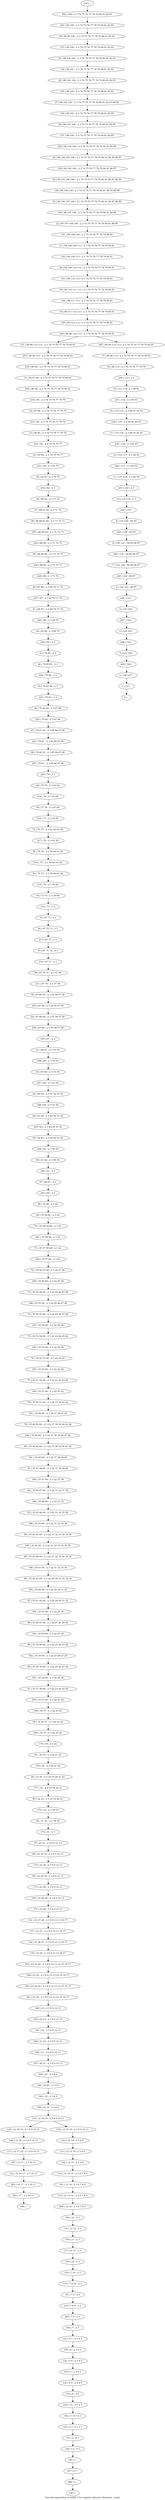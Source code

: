 digraph G {
graph [label="Tree-decomposition of width 3 for register allocator (function _main)"]
0[label="0 | : "];
1[label="1 | 127 : "];
2[label="2 | 126 127 : "];
3[label="3 | 125 126 : "];
4[label="4 | 124 125 : "];
5[label="5 | 123 124 : "];
6[label="6 | 122 123 : 96 97 "];
7[label="7 | 121 122 : 94 95 96 97 "];
8[label="8 | 120 121 : 94 95 96 97 "];
9[label="9 | 119 120 : 94 95 "];
10[label="10 | 118 119 : 2 3 "];
11[label="11 | 117 118 : 2 3 92 93 "];
12[label="12 | 116 117 : 2 3 92 93 "];
13[label="13 | 115 116 : 2 3 90 91 92 93 "];
14[label="14 | 114 115 : 2 3 90 91 92 93 "];
15[label="15 | 113 114 : 2 3 90 91 "];
16[label="16 | 96 113 : 2 3 74 75 76 77 78 79 "];
17[label="17 | 96 98 113 : 2 3 74 75 76 77 78 79 80 81 "];
18[label="18 | 98 111 112 113 : 2 3 74 75 76 77 78 79 80 81 "];
19[label="19 | 98 110 111 113 : 2 3 74 75 76 77 78 79 80 81 "];
20[label="20 | 98 109 110 113 : 2 3 74 75 76 77 78 79 80 81 "];
21[label="21 | 98 108 109 113 : 2 3 74 75 76 77 78 79 80 81 "];
22[label="22 | 98 107 108 109 : 2 3 74 75 76 77 78 79 80 81 88 89 "];
23[label="23 | 98 106 107 109 : 2 3 74 75 76 77 78 79 80 81 86 87 88 89 "];
24[label="24 | 98 105 106 109 : 2 3 74 75 76 77 78 79 80 81 86 87 88 89 "];
25[label="25 | 98 104 105 109 : 2 3 74 75 76 77 78 79 80 81 84 85 86 87 "];
26[label="26 | 98 103 104 : 2 3 74 75 76 77 78 79 80 81 84 85 "];
27[label="27 | 98 102 103 : 2 3 74 75 76 77 78 79 80 81 82 83 84 85 "];
28[label="28 | 98 101 102 : 2 3 74 75 76 77 78 79 80 81 82 83 "];
29[label="29 | 98 100 101 : 2 3 74 75 76 77 78 79 80 81 82 83 "];
30[label="30 | 98 99 100 : 2 3 74 75 76 77 78 79 80 81 82 83 "];
31[label="31 | 96 97 98 : 2 3 74 75 76 77 78 79 80 81 "];
32[label="32 | 95 96 : 2 3 74 75 76 77 78 79 "];
33[label="33 | 94 95 : 2 3 74 75 76 77 78 79 "];
34[label="34 | 93 94 : 2 3 74 75 76 77 "];
35[label="35 | 92 93 : 2 3 74 75 "];
36[label="36 | 88 92 : 2 3 71 72 "];
37[label="37 | 88 91 92 : 2 3 71 72 "];
38[label="38 | 88 90 91 92 : 2 3 71 72 73 "];
39[label="39 | 88 89 90 : 2 3 71 72 73 "];
40[label="40 | 87 88 : 2 3 69 70 71 72 "];
41[label="41 | 86 87 : 2 3 69 70 71 72 "];
42[label="42 | 85 86 : 2 3 69 70 "];
43[label="43 | 79 85 : 2 3 "];
44[label="44 | 79 84 85 : 2 3 "];
45[label="45 | 79 83 84 : 2 3 "];
46[label="46 | 79 82 83 : 2 3 67 68 "];
47[label="47 | 79 81 82 : 2 3 65 66 67 68 "];
48[label="48 | 79 80 81 : 2 3 65 66 67 68 "];
49[label="49 | 78 79 : 2 3 63 64 "];
50[label="50 | 77 78 : 2 3 63 64 "];
51[label="51 | 76 77 : 2 3 61 62 63 64 "];
52[label="52 | 75 76 : 2 3 59 60 61 62 "];
53[label="53 | 74 75 : 2 3 59 60 61 62 "];
54[label="54 | 73 74 : 2 3 59 60 "];
55[label="55 | 67 73 : 2 3 "];
56[label="56 | 67 72 73 : 2 3 "];
57[label="57 | 67 71 72 : 2 3 "];
58[label="58 | 67 70 71 : 2 3 57 58 "];
59[label="59 | 67 69 70 : 2 3 55 56 57 58 "];
60[label="60 | 67 68 69 : 2 3 55 56 57 58 "];
61[label="61 | 66 67 : 2 3 53 54 "];
62[label="62 | 65 66 : 2 3 53 54 "];
63[label="63 | 64 65 : 2 3 51 52 53 54 "];
64[label="64 | 63 64 : 2 3 49 50 51 52 "];
65[label="65 | 62 63 : 2 3 49 50 51 52 "];
66[label="66 | 61 62 : 2 3 49 50 "];
67[label="67 | 60 61 : 2 3 "];
68[label="68 | 35 60 : 2 3 22 "];
69[label="69 | 35 59 60 : 2 3 22 "];
70[label="70 | 35 58 59 60 : 2 3 22 "];
71[label="71 | 35 57 58 60 : 2 3 22 "];
72[label="72 | 35 56 57 60 : 2 3 22 47 48 "];
73[label="73 | 35 55 56 60 : 2 3 22 45 46 47 48 "];
74[label="74 | 35 54 55 60 : 2 3 22 45 46 47 48 "];
75[label="75 | 35 53 54 60 : 2 3 22 43 44 45 46 "];
76[label="76 | 35 52 53 60 : 2 3 22 43 44 "];
77[label="77 | 35 51 52 60 : 2 3 22 41 42 43 44 "];
78[label="78 | 35 50 51 60 : 2 3 22 37 38 41 42 "];
79[label="79 | 35 49 50 60 : 2 3 22 37 38 39 40 41 42 "];
80[label="80 | 35 48 49 60 : 2 3 22 37 38 39 40 41 42 "];
81[label="81 | 35 47 48 60 : 2 3 22 37 38 39 40 "];
82[label="82 | 35 46 47 60 : 2 3 22 31 32 37 38 "];
83[label="83 | 35 45 46 60 : 2 3 22 31 32 35 36 "];
84[label="84 | 35 44 45 60 : 2 3 22 31 32 33 34 35 36 "];
85[label="85 | 35 43 44 60 : 2 3 22 31 32 33 34 35 36 "];
86[label="86 | 35 42 43 60 : 2 3 22 29 30 31 32 33 34 "];
87[label="87 | 35 41 42 60 : 2 3 22 29 30 31 32 "];
88[label="88 | 35 40 41 60 : 2 3 22 27 28 29 30 "];
89[label="89 | 35 39 40 60 : 2 3 22 25 26 27 28 "];
90[label="90 | 35 38 39 60 : 2 3 22 25 26 27 28 "];
91[label="91 | 35 37 38 60 : 2 3 22 23 24 25 26 "];
92[label="92 | 35 36 37 : 2 3 22 23 24 "];
93[label="93 | 34 35 : 2 3 20 21 22 "];
94[label="94 | 33 34 : 2 3 18 19 20 21 22 "];
95[label="95 | 32 33 : 2 3 18 19 20 21 "];
96[label="96 | 31 32 : 2 3 18 19 "];
97[label="97 | 23 31 : 2 3 8 9 12 13 "];
98[label="98 | 23 30 31 : 2 3 8 9 12 13 "];
99[label="99 | 23 29 30 : 2 3 8 9 12 13 "];
100[label="100 | 23 28 29 : 2 3 8 9 12 13 "];
101[label="101 | 23 27 28 : 2 3 8 9 12 13 16 17 "];
102[label="102 | 23 26 27 : 2 3 8 9 12 13 16 17 "];
103[label="103 | 23 25 26 : 2 3 8 9 12 13 14 15 16 17 "];
104[label="104 | 23 24 25 : 2 3 8 9 12 13 14 15 16 17 "];
105[label="105 | 22 23 : 2 3 8 9 12 13 "];
106[label="106 | 21 22 : 2 3 8 9 12 13 "];
107[label="107 | 20 21 : 2 3 8 9 12 13 "];
108[label="108 | 19 20 : 2 3 8 9 "];
109[label="109 | 12 19 : 2 3 8 9 "];
110[label="110 | 12 18 19 : 2 3 8 9 10 11 "];
111[label="111 | 12 17 18 : 2 3 8 9 10 11 "];
112[label="112 | 12 16 17 : 2 3 10 11 "];
113[label="113 | 12 15 19 : 2 3 8 9 "];
114[label="114 | 12 14 15 : 2 3 6 7 8 9 "];
115[label="115 | 12 13 14 : 2 3 6 7 8 9 "];
116[label="116 | 11 12 : 2 3 "];
117[label="117 | 10 11 : 2 3 "];
118[label="118 | 7 10 : 2 3 "];
119[label="119 | 7 9 10 : 2 3 "];
120[label="120 | 7 8 9 : 2 3 "];
121[label="121 | 6 7 : 2 3 4 5 "];
122[label="122 | 5 6 : 2 3 4 5 "];
123[label="123 | 4 5 : 2 3 4 5 "];
124[label="124 | 3 4 : 0 1 2 3 "];
125[label="125 | 2 3 : 0 1 2 3 "];
126[label="126 | 1 2 : 0 1 "];
127[label="127 | 0 1 : "];
128[label="128 | 96 98 112 113 : 2 3 74 75 76 77 78 79 80 81 "];
129[label="129 | 12 18 19 : 2 3 8 9 10 11 "];
130[label="130 | 12 18 19 : 2 3 8 9 10 11 "];
131[label="131 | 96 98 112 113 : 2 3 74 75 76 77 78 79 80 81 "];
132[label="132 | : "];
133[label="133 | 98 100 : 2 3 74 75 76 77 78 79 80 81 82 83 "];
134[label="134 | 98 101 : 2 3 74 75 76 77 78 79 80 81 82 83 "];
135[label="135 | 98 102 : 2 3 74 75 76 77 78 79 80 81 82 83 "];
136[label="136 | 98 103 : 2 3 74 75 76 77 78 79 80 81 84 85 "];
137[label="137 | 98 104 : 2 3 74 75 76 77 78 79 80 81 84 85 "];
138[label="138 | 98 105 109 : 2 3 74 75 76 77 78 79 80 81 86 87 "];
139[label="139 | 98 106 109 : 2 3 74 75 76 77 78 79 80 81 86 87 88 89 "];
140[label="140 | 98 107 109 : 2 3 74 75 76 77 78 79 80 81 88 89 "];
141[label="141 | 98 108 109 : 2 3 74 75 76 77 78 79 80 81 "];
142[label="142 | 98 109 113 : 2 3 74 75 76 77 78 79 80 81 "];
143[label="143 | 98 110 113 : 2 3 74 75 76 77 78 79 80 81 "];
144[label="144 | 98 111 113 : 2 3 74 75 76 77 78 79 80 81 "];
145[label="145 | 98 112 113 : 2 3 74 75 76 77 78 79 80 81 "];
146[label="146 | : "];
147[label="147 | 12 17 : 2 3 10 11 "];
148[label="148 | 12 18 : 2 3 8 9 10 11 "];
149[label="149 | : "];
150[label="150 | 1 : "];
151[label="151 | 2 : 0 1 "];
152[label="152 | 3 : 0 1 2 3 "];
153[label="153 | 4 : 2 3 "];
154[label="154 | 5 : 2 3 4 5 "];
155[label="155 | 6 : 2 3 4 5 "];
156[label="156 | 7 : 2 3 "];
157[label="157 | 7 9 : 2 3 "];
158[label="158 | 10 : 2 3 "];
159[label="159 | 11 : 2 3 "];
160[label="160 | 12 : 2 3 "];
161[label="161 | 12 14 : 2 3 6 7 8 9 "];
162[label="162 | 12 15 : 2 3 8 9 "];
163[label="163 | 12 19 : 2 3 8 9 "];
164[label="164 | 19 : 2 3 8 9 "];
165[label="165 | 20 : 2 3 8 9 "];
166[label="166 | 21 : 2 3 8 9 12 13 "];
167[label="167 | 22 : 2 3 8 9 12 13 "];
168[label="168 | 23 : 2 3 8 9 12 13 "];
169[label="169 | 23 25 : 2 3 8 9 12 13 14 15 16 17 "];
170[label="170 | 23 26 : 2 3 8 9 12 13 16 17 "];
171[label="171 | 23 27 : 2 3 8 9 12 13 16 17 "];
172[label="172 | 23 28 : 2 3 8 9 12 13 "];
173[label="173 | 23 29 : 2 3 8 9 12 13 "];
174[label="174 | 23 30 : 2 3 8 9 12 13 "];
175[label="175 | 31 : 2 3 "];
176[label="176 | 32 : 2 3 18 19 "];
177[label="177 | 33 : 2 3 18 19 20 21 "];
178[label="178 | 34 : 2 3 20 21 22 "];
179[label="179 | 35 : 2 3 22 "];
180[label="180 | 35 37 : 2 3 22 23 24 "];
181[label="181 | 35 38 60 : 2 3 22 25 26 "];
182[label="182 | 35 39 60 : 2 3 22 25 26 27 28 "];
183[label="183 | 35 40 60 : 2 3 22 27 28 "];
184[label="184 | 35 41 60 : 2 3 22 29 30 "];
185[label="185 | 35 42 60 : 2 3 22 29 30 31 32 "];
186[label="186 | 35 43 60 : 2 3 22 31 32 33 34 "];
187[label="187 | 35 44 60 : 2 3 22 31 32 33 34 35 36 "];
188[label="188 | 35 45 60 : 2 3 22 31 32 35 36 "];
189[label="189 | 35 46 60 : 2 3 22 31 32 "];
190[label="190 | 35 47 60 : 2 3 22 37 38 "];
191[label="191 | 35 48 60 : 2 3 22 37 38 39 40 "];
192[label="192 | 35 49 60 : 2 3 22 37 38 39 40 41 42 "];
193[label="193 | 35 50 60 : 2 3 22 37 38 41 42 "];
194[label="194 | 35 51 60 : 2 3 22 41 42 "];
195[label="195 | 35 52 60 : 2 3 22 43 44 "];
196[label="196 | 35 53 60 : 2 3 22 43 44 "];
197[label="197 | 35 54 60 : 2 3 22 45 46 "];
198[label="198 | 35 55 60 : 2 3 22 45 46 47 48 "];
199[label="199 | 35 56 60 : 2 3 22 47 48 "];
200[label="200 | 35 57 60 : 2 3 22 "];
201[label="201 | 35 58 60 : 2 3 22 "];
202[label="202 | 60 : 2 3 "];
203[label="203 | 61 : 2 3 "];
204[label="204 | 62 : 2 3 49 50 "];
205[label="205 | 63 : 2 3 49 50 51 52 "];
206[label="206 | 64 : 2 3 51 52 "];
207[label="207 | 65 : 2 3 53 54 "];
208[label="208 | 66 : 2 3 53 54 "];
209[label="209 | 67 : 2 3 "];
210[label="210 | 67 69 : 2 3 55 56 57 58 "];
211[label="211 | 67 70 : 2 3 57 58 "];
212[label="212 | 67 71 : 2 3 "];
213[label="213 | 67 72 : 2 3 "];
214[label="214 | 73 : 2 3 "];
215[label="215 | 74 : 2 3 59 60 "];
216[label="216 | 75 : 2 3 59 60 61 62 "];
217[label="217 | 76 : 2 3 61 62 "];
218[label="218 | 77 : 2 3 63 64 "];
219[label="219 | 78 : 2 3 63 64 "];
220[label="220 | 79 : 2 3 "];
221[label="221 | 79 81 : 2 3 65 66 67 68 "];
222[label="222 | 79 82 : 2 3 67 68 "];
223[label="223 | 79 83 : 2 3 "];
224[label="224 | 79 84 : 2 3 "];
225[label="225 | 85 : 2 3 "];
226[label="226 | 86 : 2 3 69 70 "];
227[label="227 | 87 : 2 3 69 70 71 72 "];
228[label="228 | 88 : 2 3 71 72 "];
229[label="229 | 88 90 : 2 3 71 72 73 "];
230[label="230 | 92 : 2 3 "];
231[label="231 | 93 : 2 3 74 75 "];
232[label="232 | 94 : 2 3 74 75 76 77 "];
233[label="233 | 95 : 2 3 74 75 76 77 78 79 "];
234[label="234 | 96 : 2 3 74 75 76 77 78 79 "];
235[label="235 | 96 98 : 2 3 74 75 76 77 78 79 80 81 "];
236[label="236 | 113 : 2 3 "];
237[label="237 | 114 : 2 3 90 91 "];
238[label="238 | 115 : 2 3 90 91 92 93 "];
239[label="239 | 116 : 2 3 92 93 "];
240[label="240 | 117 : 2 3 92 93 "];
241[label="241 | 118 : 2 3 "];
242[label="242 | 119 : "];
243[label="243 | 120 : 94 95 "];
244[label="244 | 121 : 94 95 96 97 "];
245[label="245 | 122 : 96 97 "];
246[label="246 | 123 : "];
247[label="247 | 124 : "];
248[label="248 | 125 : "];
249[label="249 | 126 : "];
250[label="250 | 98 104 109 : 2 3 74 75 76 77 78 79 80 81 84 85 "];
251[label="251 | 99 100 : 2 3 74 75 76 77 78 79 80 81 82 83 "];
252[label="252 | 100 : 2 3 74 75 76 77 78 79 80 81 82 83 "];
253[label="253 | 96 98 113 : 2 3 74 75 76 77 78 79 80 81 "];
254[label="254 | 96 98 : 2 3 74 75 76 77 78 79 80 81 "];
255[label="255 | 88 90 92 : 2 3 71 72 73 "];
256[label="256 | 88 90 : 2 3 71 72 73 "];
257[label="257 | 79 81 : 2 3 65 66 67 68 "];
258[label="258 | 67 69 : 2 3 55 56 57 58 "];
259[label="259 | 35 37 60 : 2 3 22 23 24 "];
260[label="260 | 35 37 : 2 3 22 23 24 "];
261[label="261 | 23 25 : 2 3 8 9 12 13 14 15 16 17 "];
262[label="262 | 16 17 : 2 3 10 11 "];
263[label="263 | 17 : 2 3 10 11 "];
264[label="264 | 12 14 : 2 3 6 7 8 9 "];
265[label="265 | 7 9 : 2 3 "];
266[label="266 | 1 : "];
267[label="267 | 96 98 112 113 : 2 3 74 75 76 77 78 79 80 81 "];
36->37 ;
37->38 ;
43->44 ;
55->56 ;
68->69 ;
69->70 ;
97->98 ;
109->110 ;
118->119 ;
110->129 ;
110->130 ;
147->112 ;
111->147 ;
148->111 ;
129->148 ;
150->127 ;
126->150 ;
151->126 ;
125->151 ;
152->125 ;
124->152 ;
153->124 ;
123->153 ;
154->123 ;
122->154 ;
155->122 ;
121->155 ;
156->121 ;
157->120 ;
119->157 ;
158->118 ;
117->158 ;
159->117 ;
116->159 ;
160->116 ;
161->115 ;
114->161 ;
162->114 ;
113->162 ;
163->113 ;
130->163 ;
164->109 ;
108->164 ;
165->108 ;
107->165 ;
166->107 ;
106->166 ;
167->106 ;
105->167 ;
168->105 ;
169->104 ;
103->169 ;
170->103 ;
102->170 ;
171->102 ;
101->171 ;
172->101 ;
100->172 ;
173->100 ;
99->173 ;
174->99 ;
98->174 ;
175->97 ;
96->175 ;
176->96 ;
95->176 ;
177->95 ;
94->177 ;
178->94 ;
93->178 ;
179->93 ;
180->92 ;
181->91 ;
90->181 ;
182->90 ;
89->182 ;
183->89 ;
88->183 ;
184->88 ;
87->184 ;
185->87 ;
86->185 ;
186->86 ;
85->186 ;
187->85 ;
84->187 ;
188->84 ;
83->188 ;
189->83 ;
82->189 ;
190->82 ;
81->190 ;
191->81 ;
80->191 ;
192->80 ;
79->192 ;
193->79 ;
78->193 ;
194->78 ;
77->194 ;
195->77 ;
76->195 ;
196->76 ;
75->196 ;
197->75 ;
74->197 ;
198->74 ;
73->198 ;
199->73 ;
72->199 ;
200->72 ;
71->200 ;
201->71 ;
70->201 ;
202->68 ;
67->202 ;
203->67 ;
66->203 ;
204->66 ;
65->204 ;
205->65 ;
64->205 ;
206->64 ;
63->206 ;
207->63 ;
62->207 ;
208->62 ;
61->208 ;
209->61 ;
210->60 ;
59->210 ;
211->59 ;
58->211 ;
212->58 ;
57->212 ;
213->57 ;
56->213 ;
214->55 ;
54->214 ;
215->54 ;
53->215 ;
216->53 ;
52->216 ;
217->52 ;
51->217 ;
218->51 ;
50->218 ;
219->50 ;
49->219 ;
220->49 ;
221->48 ;
47->221 ;
222->47 ;
46->222 ;
223->46 ;
45->223 ;
224->45 ;
44->224 ;
225->43 ;
42->225 ;
226->42 ;
41->226 ;
227->41 ;
40->227 ;
228->40 ;
229->39 ;
230->36 ;
35->230 ;
231->35 ;
34->231 ;
232->34 ;
33->232 ;
233->33 ;
32->233 ;
234->32 ;
235->31 ;
253->235 ;
131->253 ;
254->234 ;
31->254 ;
255->229 ;
38->255 ;
256->228 ;
39->256 ;
257->220 ;
48->257 ;
258->209 ;
60->258 ;
259->180 ;
91->259 ;
260->179 ;
92->260 ;
261->168 ;
104->261 ;
112->262 ;
263->146 ;
262->263 ;
264->160 ;
115->264 ;
265->156 ;
120->265 ;
266->149 ;
127->266 ;
132->252 ;
252->251 ;
251->30 ;
30->133 ;
133->29 ;
29->134 ;
134->28 ;
28->135 ;
135->27 ;
27->136 ;
136->26 ;
26->137 ;
137->250 ;
250->25 ;
25->138 ;
138->24 ;
24->139 ;
139->23 ;
23->140 ;
140->22 ;
22->141 ;
141->21 ;
21->142 ;
142->20 ;
20->143 ;
143->19 ;
19->144 ;
144->18 ;
18->145 ;
145->128 ;
17->16 ;
16->236 ;
236->15 ;
15->237 ;
237->14 ;
14->238 ;
238->13 ;
13->239 ;
239->12 ;
12->240 ;
240->11 ;
11->241 ;
241->10 ;
10->242 ;
242->9 ;
9->243 ;
243->8 ;
8->244 ;
244->7 ;
7->245 ;
245->6 ;
6->246 ;
246->5 ;
5->247 ;
247->4 ;
4->248 ;
248->3 ;
3->249 ;
249->2 ;
2->1 ;
1->0 ;
267->17 ;
128->131 ;
128->267 ;
}
